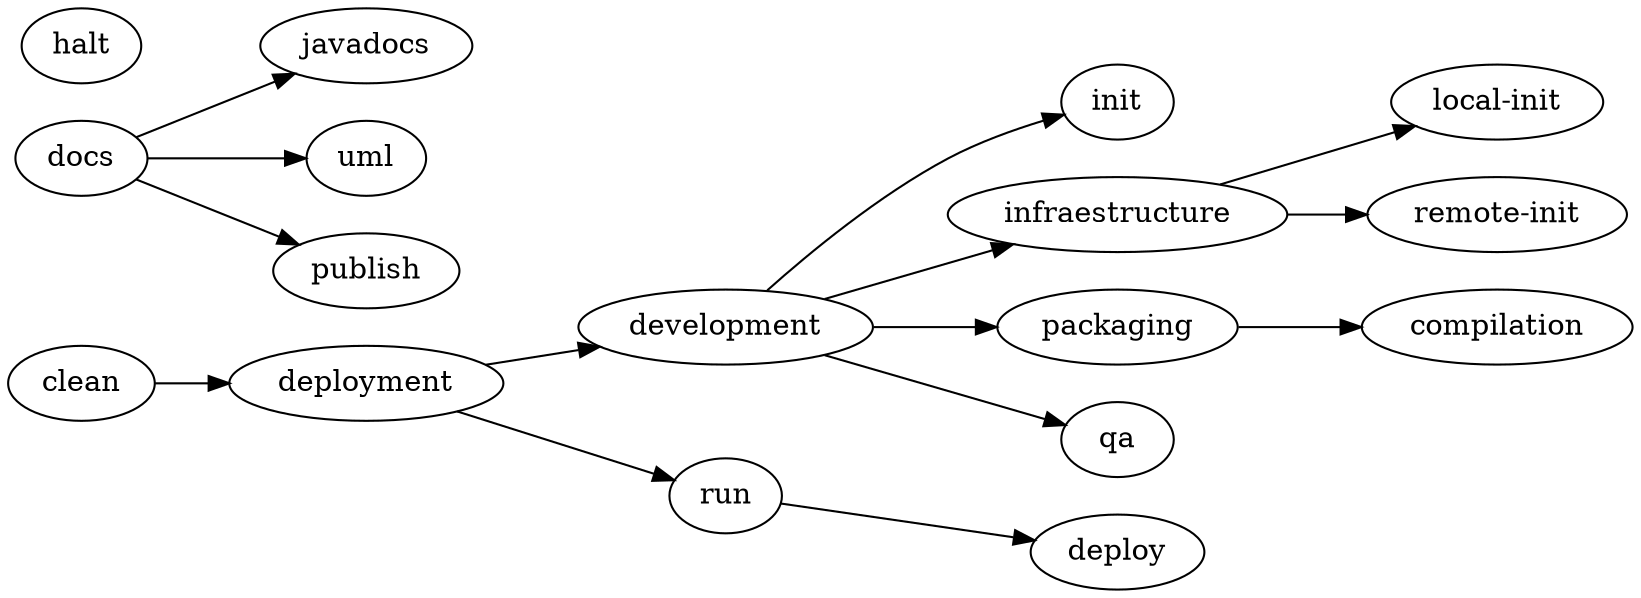 digraph "G" {
    graph ["rankdir"="LR",];
    "init";
    "development";
    "development" -> "init";
    "development" -> "infraestructure";
    "development" -> "packaging";
    "development" -> "qa";
    "infraestructure";
    "infraestructure" -> "local-init";
    "infraestructure" -> "remote-init";
    "local-init";
    "remote-init";
    "compilation";
    "packaging";
    "packaging" -> "compilation";
    "docs";
    "docs" -> "javadocs";
    "docs" -> "uml";
    "docs" -> "publish";
    "javadocs";
    "uml";
    "publish";
    "qa";
    "deployment";
    "deployment" -> "development";
    "deployment" -> "run";
    "deploy";
    "run";
    "run" -> "deploy";
    "clean";
    "clean" -> "deployment";
    "halt";
}
